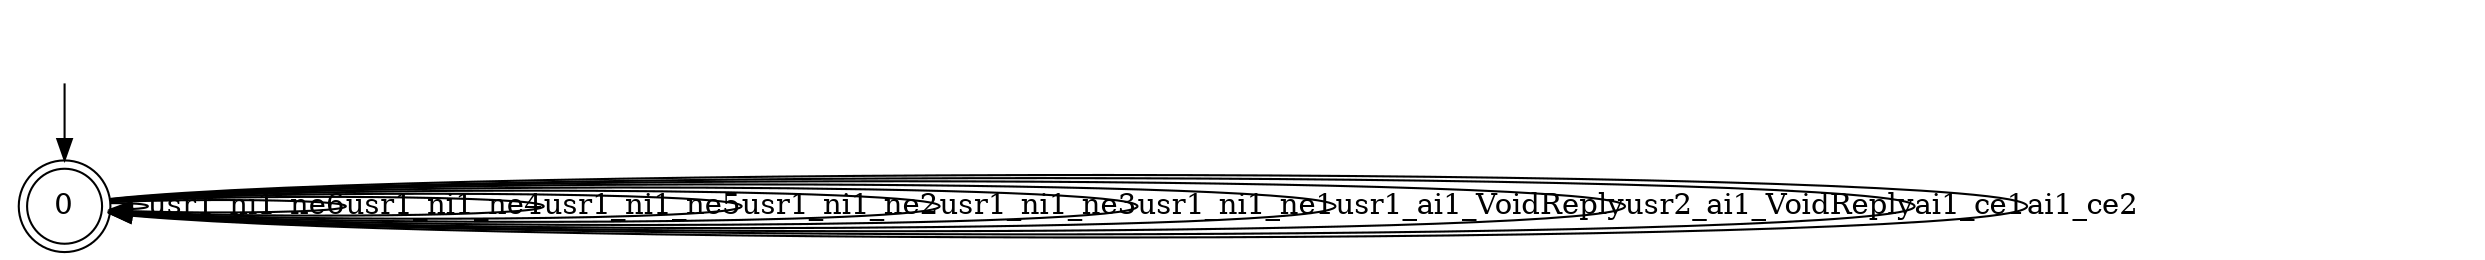 digraph T1 {
0 [label="0", shape=doublecircle];
0 -> 0  [label="usr1_ni1_ne6"];
0 -> 0  [label="usr1_ni1_ne4"];
0 -> 0  [label="usr1_ni1_ne5"];
0 -> 0  [label="usr1_ni1_ne2"];
0 -> 0  [label="usr1_ni1_ne3"];
0 -> 0  [label="usr1_ni1_ne1"];
0 -> 0  [label="usr1_ai1_VoidReply"];
0 -> 0  [label="usr2_ai1_VoidReply"];
0 -> 0  [label="ai1_ce1"];
0 -> 0  [label="ai1_ce2"];
__start0 [label="", shape=none];
__start0 -> 0  [label=""];
}
